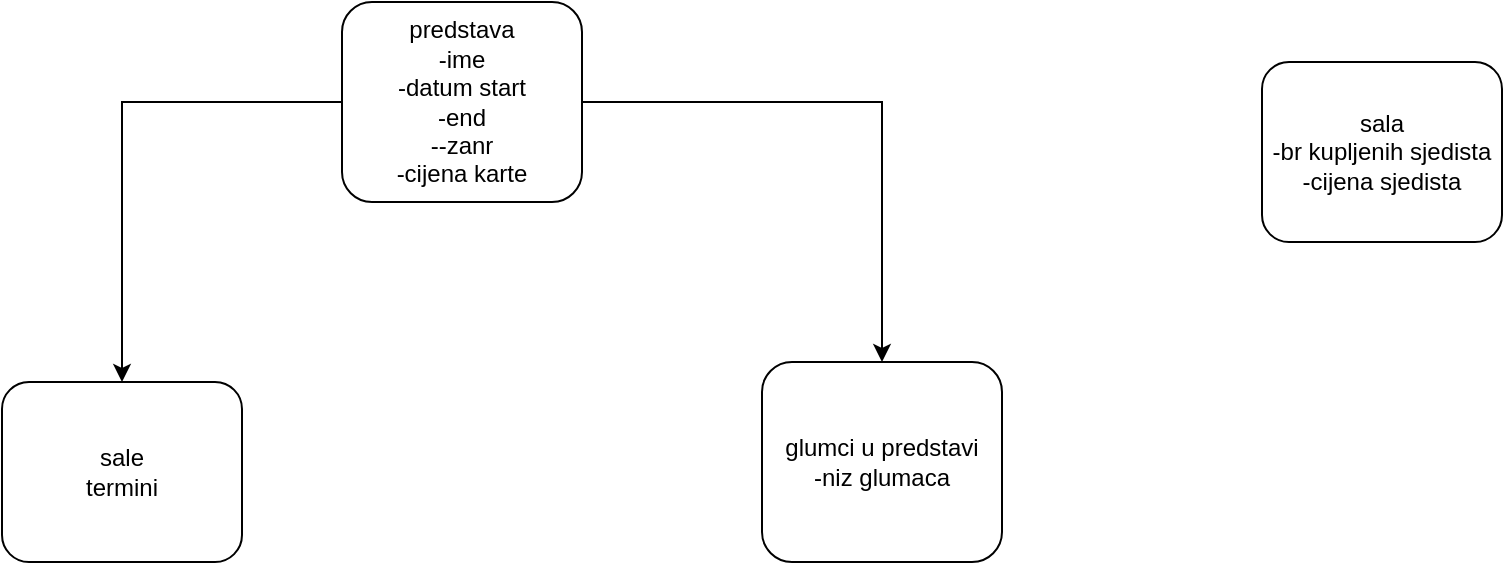 <mxfile version="13.9.8" type="github">
  <diagram id="PFCEUixwn4KBJ1EoMOms" name="Page-1">
    <mxGraphModel dx="1038" dy="580" grid="1" gridSize="10" guides="1" tooltips="1" connect="1" arrows="1" fold="1" page="1" pageScale="1" pageWidth="850" pageHeight="1100" math="0" shadow="0">
      <root>
        <mxCell id="0" />
        <mxCell id="1" parent="0" />
        <mxCell id="8E1iLkJKNRUw8z5EEAQa-3" value="" style="edgeStyle=orthogonalEdgeStyle;rounded=0;orthogonalLoop=1;jettySize=auto;html=1;" edge="1" parent="1" source="8E1iLkJKNRUw8z5EEAQa-1" target="8E1iLkJKNRUw8z5EEAQa-2">
          <mxGeometry relative="1" as="geometry" />
        </mxCell>
        <mxCell id="8E1iLkJKNRUw8z5EEAQa-5" value="" style="edgeStyle=orthogonalEdgeStyle;rounded=0;orthogonalLoop=1;jettySize=auto;html=1;" edge="1" parent="1" source="8E1iLkJKNRUw8z5EEAQa-1" target="8E1iLkJKNRUw8z5EEAQa-4">
          <mxGeometry relative="1" as="geometry" />
        </mxCell>
        <mxCell id="8E1iLkJKNRUw8z5EEAQa-1" value="predstava&lt;br&gt;-ime&lt;br&gt;-datum start&lt;br&gt;-end&lt;br&gt;--zanr&lt;br&gt;-cijena karte" style="rounded=1;whiteSpace=wrap;html=1;" vertex="1" parent="1">
          <mxGeometry x="180" y="60" width="120" height="100" as="geometry" />
        </mxCell>
        <mxCell id="8E1iLkJKNRUw8z5EEAQa-2" value="glumci u predstavi&lt;br&gt;-niz glumaca" style="whiteSpace=wrap;html=1;rounded=1;" vertex="1" parent="1">
          <mxGeometry x="390" y="240" width="120" height="100" as="geometry" />
        </mxCell>
        <mxCell id="8E1iLkJKNRUw8z5EEAQa-4" value="sale&lt;br&gt;termini" style="whiteSpace=wrap;html=1;rounded=1;" vertex="1" parent="1">
          <mxGeometry x="10" y="250" width="120" height="90" as="geometry" />
        </mxCell>
        <mxCell id="8E1iLkJKNRUw8z5EEAQa-6" value="sala&lt;br&gt;-br kupljenih sjedista&lt;br&gt;-cijena sjedista&lt;br&gt;" style="rounded=1;whiteSpace=wrap;html=1;" vertex="1" parent="1">
          <mxGeometry x="640" y="90" width="120" height="90" as="geometry" />
        </mxCell>
      </root>
    </mxGraphModel>
  </diagram>
</mxfile>
